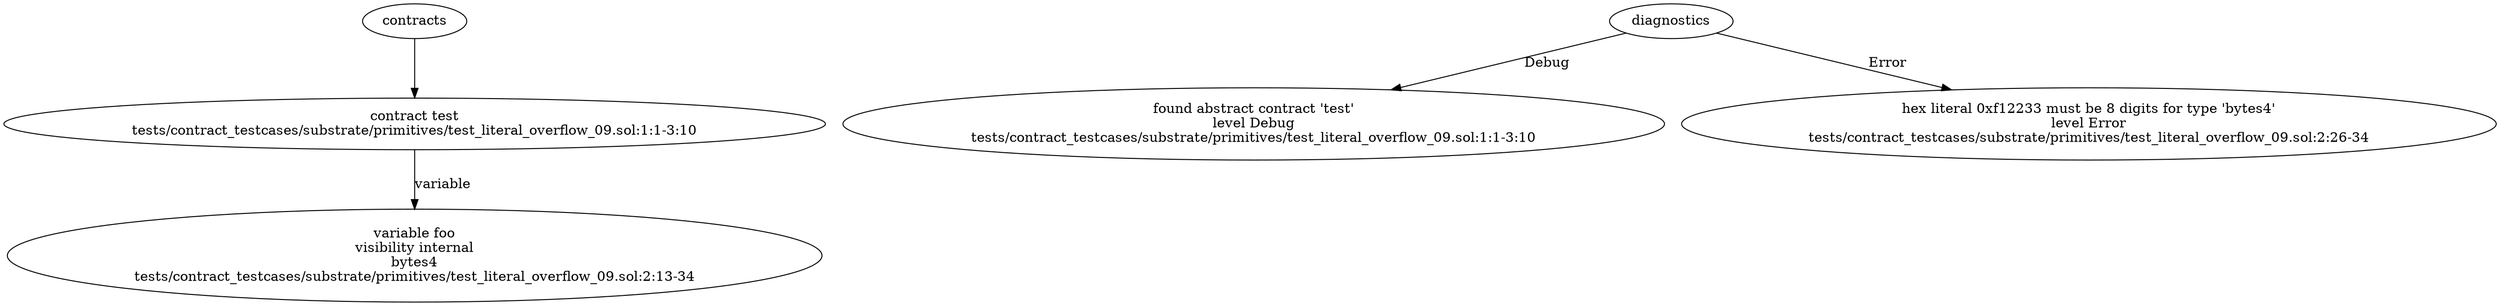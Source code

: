 strict digraph "tests/contract_testcases/substrate/primitives/test_literal_overflow_09.sol" {
	contract [label="contract test\ntests/contract_testcases/substrate/primitives/test_literal_overflow_09.sol:1:1-3:10"]
	var [label="variable foo\nvisibility internal\nbytes4\ntests/contract_testcases/substrate/primitives/test_literal_overflow_09.sol:2:13-34"]
	diagnostic [label="found abstract contract 'test'\nlevel Debug\ntests/contract_testcases/substrate/primitives/test_literal_overflow_09.sol:1:1-3:10"]
	diagnostic_5 [label="hex literal 0xf12233 must be 8 digits for type 'bytes4'\nlevel Error\ntests/contract_testcases/substrate/primitives/test_literal_overflow_09.sol:2:26-34"]
	contracts -> contract
	contract -> var [label="variable"]
	diagnostics -> diagnostic [label="Debug"]
	diagnostics -> diagnostic_5 [label="Error"]
}
